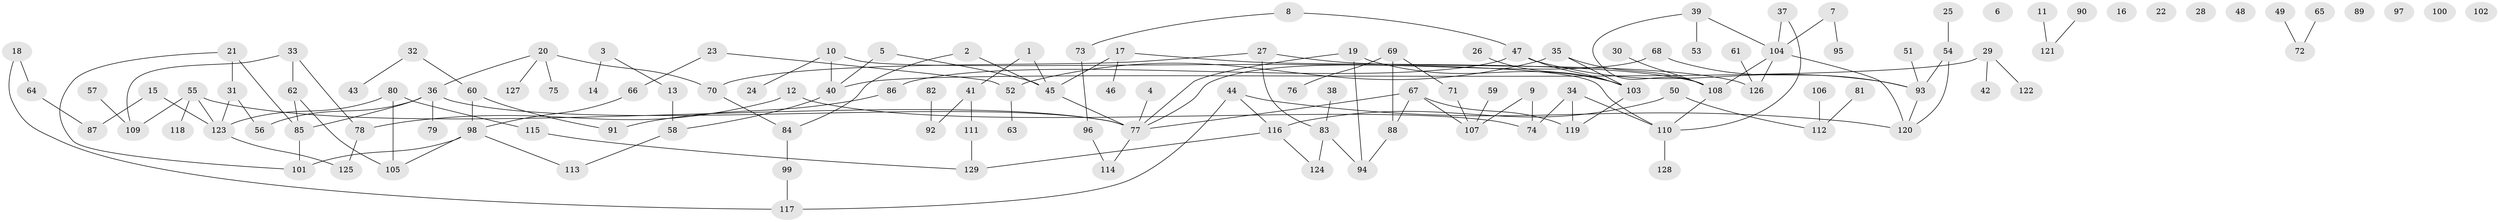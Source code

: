 // coarse degree distribution, {4: 0.13559322033898305, 3: 0.06779661016949153, 1: 0.288135593220339, 5: 0.06779661016949153, 0: 0.15254237288135594, 2: 0.1864406779661017, 7: 0.05084745762711865, 10: 0.01694915254237288, 8: 0.01694915254237288, 6: 0.01694915254237288}
// Generated by graph-tools (version 1.1) at 2025/16/03/04/25 18:16:46]
// undirected, 129 vertices, 149 edges
graph export_dot {
graph [start="1"]
  node [color=gray90,style=filled];
  1;
  2;
  3;
  4;
  5;
  6;
  7;
  8;
  9;
  10;
  11;
  12;
  13;
  14;
  15;
  16;
  17;
  18;
  19;
  20;
  21;
  22;
  23;
  24;
  25;
  26;
  27;
  28;
  29;
  30;
  31;
  32;
  33;
  34;
  35;
  36;
  37;
  38;
  39;
  40;
  41;
  42;
  43;
  44;
  45;
  46;
  47;
  48;
  49;
  50;
  51;
  52;
  53;
  54;
  55;
  56;
  57;
  58;
  59;
  60;
  61;
  62;
  63;
  64;
  65;
  66;
  67;
  68;
  69;
  70;
  71;
  72;
  73;
  74;
  75;
  76;
  77;
  78;
  79;
  80;
  81;
  82;
  83;
  84;
  85;
  86;
  87;
  88;
  89;
  90;
  91;
  92;
  93;
  94;
  95;
  96;
  97;
  98;
  99;
  100;
  101;
  102;
  103;
  104;
  105;
  106;
  107;
  108;
  109;
  110;
  111;
  112;
  113;
  114;
  115;
  116;
  117;
  118;
  119;
  120;
  121;
  122;
  123;
  124;
  125;
  126;
  127;
  128;
  129;
  1 -- 41;
  1 -- 45;
  2 -- 45;
  2 -- 84;
  3 -- 13;
  3 -- 14;
  4 -- 77;
  5 -- 40;
  5 -- 45;
  7 -- 95;
  7 -- 104;
  8 -- 47;
  8 -- 73;
  9 -- 74;
  9 -- 107;
  10 -- 24;
  10 -- 40;
  10 -- 110;
  11 -- 121;
  12 -- 74;
  12 -- 78;
  13 -- 58;
  15 -- 87;
  15 -- 123;
  17 -- 45;
  17 -- 46;
  17 -- 108;
  18 -- 64;
  18 -- 117;
  19 -- 77;
  19 -- 94;
  19 -- 103;
  20 -- 36;
  20 -- 70;
  20 -- 75;
  20 -- 127;
  21 -- 31;
  21 -- 85;
  21 -- 101;
  23 -- 52;
  23 -- 66;
  25 -- 54;
  26 -- 103;
  27 -- 70;
  27 -- 83;
  27 -- 126;
  29 -- 40;
  29 -- 42;
  29 -- 122;
  30 -- 108;
  31 -- 56;
  31 -- 123;
  32 -- 43;
  32 -- 60;
  33 -- 62;
  33 -- 78;
  33 -- 109;
  34 -- 74;
  34 -- 110;
  34 -- 119;
  35 -- 52;
  35 -- 103;
  35 -- 108;
  36 -- 56;
  36 -- 77;
  36 -- 79;
  36 -- 85;
  37 -- 104;
  37 -- 110;
  38 -- 83;
  39 -- 53;
  39 -- 104;
  39 -- 108;
  40 -- 58;
  41 -- 92;
  41 -- 111;
  44 -- 116;
  44 -- 117;
  44 -- 120;
  45 -- 77;
  47 -- 86;
  47 -- 93;
  47 -- 103;
  49 -- 72;
  50 -- 112;
  50 -- 116;
  51 -- 93;
  52 -- 63;
  54 -- 93;
  54 -- 120;
  55 -- 77;
  55 -- 109;
  55 -- 118;
  55 -- 123;
  57 -- 109;
  58 -- 113;
  59 -- 107;
  60 -- 91;
  60 -- 98;
  61 -- 126;
  62 -- 85;
  62 -- 105;
  64 -- 87;
  65 -- 72;
  66 -- 98;
  67 -- 77;
  67 -- 88;
  67 -- 107;
  67 -- 119;
  68 -- 77;
  68 -- 93;
  69 -- 71;
  69 -- 76;
  69 -- 88;
  70 -- 84;
  71 -- 107;
  73 -- 96;
  77 -- 114;
  78 -- 125;
  80 -- 105;
  80 -- 115;
  80 -- 123;
  81 -- 112;
  82 -- 92;
  83 -- 94;
  83 -- 124;
  84 -- 99;
  85 -- 101;
  86 -- 91;
  88 -- 94;
  90 -- 121;
  93 -- 120;
  96 -- 114;
  98 -- 101;
  98 -- 105;
  98 -- 113;
  99 -- 117;
  103 -- 119;
  104 -- 108;
  104 -- 120;
  104 -- 126;
  106 -- 112;
  108 -- 110;
  110 -- 128;
  111 -- 129;
  115 -- 129;
  116 -- 124;
  116 -- 129;
  123 -- 125;
}
